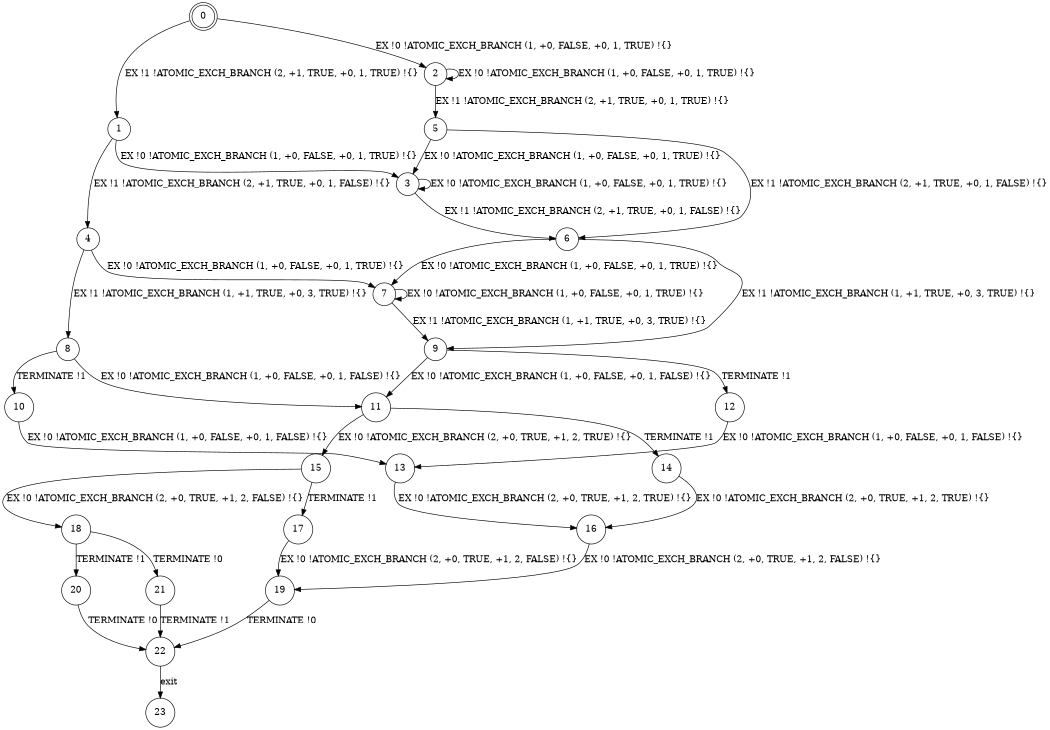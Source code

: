 digraph BCG {
size = "7, 10.5";
center = TRUE;
node [shape = circle];
0 [peripheries = 2];
0 -> 1 [label = "EX !1 !ATOMIC_EXCH_BRANCH (2, +1, TRUE, +0, 1, TRUE) !{}"];
0 -> 2 [label = "EX !0 !ATOMIC_EXCH_BRANCH (1, +0, FALSE, +0, 1, TRUE) !{}"];
1 -> 3 [label = "EX !0 !ATOMIC_EXCH_BRANCH (1, +0, FALSE, +0, 1, TRUE) !{}"];
1 -> 4 [label = "EX !1 !ATOMIC_EXCH_BRANCH (2, +1, TRUE, +0, 1, FALSE) !{}"];
2 -> 5 [label = "EX !1 !ATOMIC_EXCH_BRANCH (2, +1, TRUE, +0, 1, TRUE) !{}"];
2 -> 2 [label = "EX !0 !ATOMIC_EXCH_BRANCH (1, +0, FALSE, +0, 1, TRUE) !{}"];
3 -> 6 [label = "EX !1 !ATOMIC_EXCH_BRANCH (2, +1, TRUE, +0, 1, FALSE) !{}"];
3 -> 3 [label = "EX !0 !ATOMIC_EXCH_BRANCH (1, +0, FALSE, +0, 1, TRUE) !{}"];
4 -> 7 [label = "EX !0 !ATOMIC_EXCH_BRANCH (1, +0, FALSE, +0, 1, TRUE) !{}"];
4 -> 8 [label = "EX !1 !ATOMIC_EXCH_BRANCH (1, +1, TRUE, +0, 3, TRUE) !{}"];
5 -> 6 [label = "EX !1 !ATOMIC_EXCH_BRANCH (2, +1, TRUE, +0, 1, FALSE) !{}"];
5 -> 3 [label = "EX !0 !ATOMIC_EXCH_BRANCH (1, +0, FALSE, +0, 1, TRUE) !{}"];
6 -> 9 [label = "EX !1 !ATOMIC_EXCH_BRANCH (1, +1, TRUE, +0, 3, TRUE) !{}"];
6 -> 7 [label = "EX !0 !ATOMIC_EXCH_BRANCH (1, +0, FALSE, +0, 1, TRUE) !{}"];
7 -> 9 [label = "EX !1 !ATOMIC_EXCH_BRANCH (1, +1, TRUE, +0, 3, TRUE) !{}"];
7 -> 7 [label = "EX !0 !ATOMIC_EXCH_BRANCH (1, +0, FALSE, +0, 1, TRUE) !{}"];
8 -> 10 [label = "TERMINATE !1"];
8 -> 11 [label = "EX !0 !ATOMIC_EXCH_BRANCH (1, +0, FALSE, +0, 1, FALSE) !{}"];
9 -> 12 [label = "TERMINATE !1"];
9 -> 11 [label = "EX !0 !ATOMIC_EXCH_BRANCH (1, +0, FALSE, +0, 1, FALSE) !{}"];
10 -> 13 [label = "EX !0 !ATOMIC_EXCH_BRANCH (1, +0, FALSE, +0, 1, FALSE) !{}"];
11 -> 14 [label = "TERMINATE !1"];
11 -> 15 [label = "EX !0 !ATOMIC_EXCH_BRANCH (2, +0, TRUE, +1, 2, TRUE) !{}"];
12 -> 13 [label = "EX !0 !ATOMIC_EXCH_BRANCH (1, +0, FALSE, +0, 1, FALSE) !{}"];
13 -> 16 [label = "EX !0 !ATOMIC_EXCH_BRANCH (2, +0, TRUE, +1, 2, TRUE) !{}"];
14 -> 16 [label = "EX !0 !ATOMIC_EXCH_BRANCH (2, +0, TRUE, +1, 2, TRUE) !{}"];
15 -> 17 [label = "TERMINATE !1"];
15 -> 18 [label = "EX !0 !ATOMIC_EXCH_BRANCH (2, +0, TRUE, +1, 2, FALSE) !{}"];
16 -> 19 [label = "EX !0 !ATOMIC_EXCH_BRANCH (2, +0, TRUE, +1, 2, FALSE) !{}"];
17 -> 19 [label = "EX !0 !ATOMIC_EXCH_BRANCH (2, +0, TRUE, +1, 2, FALSE) !{}"];
18 -> 20 [label = "TERMINATE !1"];
18 -> 21 [label = "TERMINATE !0"];
19 -> 22 [label = "TERMINATE !0"];
20 -> 22 [label = "TERMINATE !0"];
21 -> 22 [label = "TERMINATE !1"];
22 -> 23 [label = "exit"];
}

